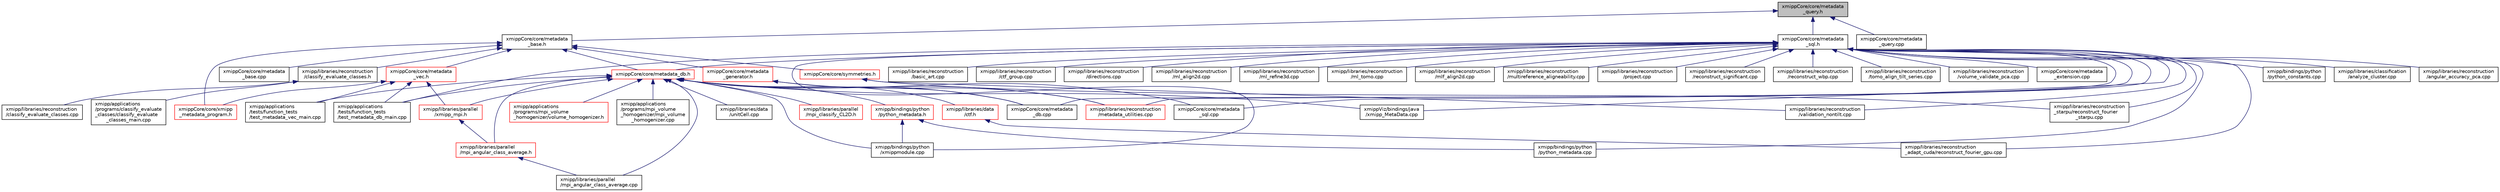 digraph "xmippCore/core/metadata_query.h"
{
  edge [fontname="Helvetica",fontsize="10",labelfontname="Helvetica",labelfontsize="10"];
  node [fontname="Helvetica",fontsize="10",shape=record];
  Node17 [label="xmippCore/core/metadata\l_query.h",height=0.2,width=0.4,color="black", fillcolor="grey75", style="filled", fontcolor="black"];
  Node17 -> Node18 [dir="back",color="midnightblue",fontsize="10",style="solid",fontname="Helvetica"];
  Node18 [label="xmippCore/core/metadata\l_base.h",height=0.2,width=0.4,color="black", fillcolor="white", style="filled",URL="$metadata__base_8h.html"];
  Node18 -> Node19 [dir="back",color="midnightblue",fontsize="10",style="solid",fontname="Helvetica"];
  Node19 [label="xmipp/libraries/reconstruction\l/classify_evaluate_classes.h",height=0.2,width=0.4,color="black", fillcolor="white", style="filled",URL="$classify__evaluate__classes_8h.html"];
  Node19 -> Node20 [dir="back",color="midnightblue",fontsize="10",style="solid",fontname="Helvetica"];
  Node20 [label="xmipp/applications\l/programs/classify_evaluate\l_classes/classify_evaluate\l_classes_main.cpp",height=0.2,width=0.4,color="black", fillcolor="white", style="filled",URL="$classify__evaluate__classes__main_8cpp.html"];
  Node19 -> Node21 [dir="back",color="midnightblue",fontsize="10",style="solid",fontname="Helvetica"];
  Node21 [label="xmipp/libraries/reconstruction\l/classify_evaluate_classes.cpp",height=0.2,width=0.4,color="black", fillcolor="white", style="filled",URL="$classify__evaluate__classes_8cpp.html"];
  Node18 -> Node22 [dir="back",color="midnightblue",fontsize="10",style="solid",fontname="Helvetica"];
  Node22 [label="xmippCore/core/metadata_db.h",height=0.2,width=0.4,color="red", fillcolor="white", style="filled",URL="$metadata__db_8h.html"];
  Node22 -> Node23 [dir="back",color="midnightblue",fontsize="10",style="solid",fontname="Helvetica"];
  Node23 [label="xmipp/applications\l/programs/mpi_volume\l_homogenizer/volume_homogenizer.h",height=0.2,width=0.4,color="red", fillcolor="white", style="filled",URL="$volume__homogenizer_8h.html"];
  Node22 -> Node25 [dir="back",color="midnightblue",fontsize="10",style="solid",fontname="Helvetica"];
  Node25 [label="xmipp/applications\l/programs/mpi_volume\l_homogenizer/mpi_volume\l_homogenizer.cpp",height=0.2,width=0.4,color="black", fillcolor="white", style="filled",URL="$mpi__volume__homogenizer_8cpp.html"];
  Node22 -> Node28 [dir="back",color="midnightblue",fontsize="10",style="solid",fontname="Helvetica"];
  Node28 [label="xmipp/applications\l/tests/function_tests\l/test_metadata_db_main.cpp",height=0.2,width=0.4,color="black", fillcolor="white", style="filled",URL="$test__metadata__db__main_8cpp.html"];
  Node22 -> Node29 [dir="back",color="midnightblue",fontsize="10",style="solid",fontname="Helvetica"];
  Node29 [label="xmipp/applications\l/tests/function_tests\l/test_metadata_vec_main.cpp",height=0.2,width=0.4,color="black", fillcolor="white", style="filled",URL="$test__metadata__vec__main_8cpp.html"];
  Node22 -> Node30 [dir="back",color="midnightblue",fontsize="10",style="solid",fontname="Helvetica"];
  Node30 [label="xmipp/bindings/python\l/python_metadata.h",height=0.2,width=0.4,color="red", fillcolor="white", style="filled",URL="$python__metadata_8h.html"];
  Node30 -> Node32 [dir="back",color="midnightblue",fontsize="10",style="solid",fontname="Helvetica"];
  Node32 [label="xmipp/bindings/python\l/python_metadata.cpp",height=0.2,width=0.4,color="black", fillcolor="white", style="filled",URL="$python__metadata_8cpp.html"];
  Node30 -> Node34 [dir="back",color="midnightblue",fontsize="10",style="solid",fontname="Helvetica"];
  Node34 [label="xmipp/bindings/python\l/xmippmodule.cpp",height=0.2,width=0.4,color="black", fillcolor="white", style="filled",URL="$xmippmodule_8cpp.html"];
  Node22 -> Node34 [dir="back",color="midnightblue",fontsize="10",style="solid",fontname="Helvetica"];
  Node22 -> Node37 [dir="back",color="midnightblue",fontsize="10",style="solid",fontname="Helvetica"];
  Node37 [label="xmipp/libraries/data\l/ctf.h",height=0.2,width=0.4,color="red", fillcolor="white", style="filled",URL="$ctf_8h.html"];
  Node37 -> Node241 [dir="back",color="midnightblue",fontsize="10",style="solid",fontname="Helvetica"];
  Node241 [label="xmipp/libraries/reconstruction\l_adapt_cuda/reconstruct_fourier_gpu.cpp",height=0.2,width=0.4,color="black", fillcolor="white", style="filled",URL="$reconstruct__fourier__gpu_8cpp.html"];
  Node22 -> Node251 [dir="back",color="midnightblue",fontsize="10",style="solid",fontname="Helvetica"];
  Node251 [label="xmipp/libraries/data\l/unitCell.cpp",height=0.2,width=0.4,color="black", fillcolor="white", style="filled",URL="$unitCell_8cpp.html"];
  Node22 -> Node252 [dir="back",color="midnightblue",fontsize="10",style="solid",fontname="Helvetica"];
  Node252 [label="xmipp/libraries/parallel\l/mpi_angular_class_average.h",height=0.2,width=0.4,color="red", fillcolor="white", style="filled",URL="$mpi__angular__class__average_8h.html"];
  Node252 -> Node254 [dir="back",color="midnightblue",fontsize="10",style="solid",fontname="Helvetica"];
  Node254 [label="xmipp/libraries/parallel\l/mpi_angular_class_average.cpp",height=0.2,width=0.4,color="black", fillcolor="white", style="filled",URL="$mpi__angular__class__average_8cpp.html"];
  Node22 -> Node254 [dir="back",color="midnightblue",fontsize="10",style="solid",fontname="Helvetica"];
  Node22 -> Node255 [dir="back",color="midnightblue",fontsize="10",style="solid",fontname="Helvetica"];
  Node255 [label="xmipp/libraries/parallel\l/mpi_classify_CL2D.h",height=0.2,width=0.4,color="red", fillcolor="white", style="filled",URL="$mpi__classify__CL2D_8h.html"];
  Node22 -> Node258 [dir="back",color="midnightblue",fontsize="10",style="solid",fontname="Helvetica"];
  Node258 [label="xmipp/libraries/parallel\l/xmipp_mpi.h",height=0.2,width=0.4,color="red", fillcolor="white", style="filled",URL="$xmipp__mpi_8h.html"];
  Node258 -> Node252 [dir="back",color="midnightblue",fontsize="10",style="solid",fontname="Helvetica"];
  Node22 -> Node340 [dir="back",color="midnightblue",fontsize="10",style="solid",fontname="Helvetica"];
  Node340 [label="xmipp/libraries/reconstruction\l/metadata_utilities.cpp",height=0.2,width=0.4,color="red", fillcolor="white", style="filled",URL="$metadata__utilities_8cpp.html"];
  Node22 -> Node715 [dir="back",color="midnightblue",fontsize="10",style="solid",fontname="Helvetica"];
  Node715 [label="xmippCore/core/metadata\l_db.cpp",height=0.2,width=0.4,color="black", fillcolor="white", style="filled",URL="$metadata__db_8cpp.html"];
  Node22 -> Node749 [dir="back",color="midnightblue",fontsize="10",style="solid",fontname="Helvetica"];
  Node749 [label="xmippCore/core/metadata\l_sql.cpp",height=0.2,width=0.4,color="black", fillcolor="white", style="filled",URL="$metadata__sql_8cpp.html"];
  Node22 -> Node246 [dir="back",color="midnightblue",fontsize="10",style="solid",fontname="Helvetica"];
  Node246 [label="xmippViz/bindings/java\l/xmipp_MetaData.cpp",height=0.2,width=0.4,color="black", fillcolor="white", style="filled",URL="$bindings_2java_2xmipp__MetaData_8cpp.html"];
  Node18 -> Node757 [dir="back",color="midnightblue",fontsize="10",style="solid",fontname="Helvetica"];
  Node757 [label="xmippCore/core/metadata\l_vec.h",height=0.2,width=0.4,color="red", fillcolor="white", style="filled",URL="$metadata__vec_8h.html"];
  Node757 -> Node28 [dir="back",color="midnightblue",fontsize="10",style="solid",fontname="Helvetica"];
  Node757 -> Node29 [dir="back",color="midnightblue",fontsize="10",style="solid",fontname="Helvetica"];
  Node757 -> Node258 [dir="back",color="midnightblue",fontsize="10",style="solid",fontname="Helvetica"];
  Node757 -> Node808 [dir="back",color="midnightblue",fontsize="10",style="solid",fontname="Helvetica"];
  Node808 [label="xmippCore/core/xmipp\l_metadata_program.h",height=0.2,width=0.4,color="red", fillcolor="white", style="filled",URL="$xmipp__metadata__program_8h.html"];
  Node18 -> Node825 [dir="back",color="midnightblue",fontsize="10",style="solid",fontname="Helvetica"];
  Node825 [label="xmippCore/core/symmetries.h",height=0.2,width=0.4,color="red", fillcolor="white", style="filled",URL="$ore_2core_2symmetries_8h.html"];
  Node825 -> Node346 [dir="back",color="midnightblue",fontsize="10",style="solid",fontname="Helvetica"];
  Node346 [label="xmipp/libraries/reconstruction\l/validation_nontilt.cpp",height=0.2,width=0.4,color="black", fillcolor="white", style="filled",URL="$validation__nontilt_8cpp.html"];
  Node825 -> Node482 [dir="back",color="midnightblue",fontsize="10",style="solid",fontname="Helvetica"];
  Node482 [label="xmipp/libraries/reconstruction\l_starpu/reconstruct_fourier\l_starpu.cpp",height=0.2,width=0.4,color="black", fillcolor="white", style="filled",URL="$reconstruct__fourier__starpu_8cpp.html"];
  Node18 -> Node714 [dir="back",color="midnightblue",fontsize="10",style="solid",fontname="Helvetica"];
  Node714 [label="xmippCore/core/metadata\l_base.cpp",height=0.2,width=0.4,color="black", fillcolor="white", style="filled",URL="$metadata__base_8cpp.html"];
  Node18 -> Node831 [dir="back",color="midnightblue",fontsize="10",style="solid",fontname="Helvetica"];
  Node831 [label="xmippCore/core/metadata\l_generator.h",height=0.2,width=0.4,color="red", fillcolor="white", style="filled",URL="$metadata__generator_8h.html"];
  Node831 -> Node340 [dir="back",color="midnightblue",fontsize="10",style="solid",fontname="Helvetica"];
  Node831 -> Node715 [dir="back",color="midnightblue",fontsize="10",style="solid",fontname="Helvetica"];
  Node18 -> Node808 [dir="back",color="midnightblue",fontsize="10",style="solid",fontname="Helvetica"];
  Node17 -> Node833 [dir="back",color="midnightblue",fontsize="10",style="solid",fontname="Helvetica"];
  Node833 [label="xmippCore/core/metadata\l_sql.h",height=0.2,width=0.4,color="black", fillcolor="white", style="filled",URL="$metadata__sql_8h.html"];
  Node833 -> Node28 [dir="back",color="midnightblue",fontsize="10",style="solid",fontname="Helvetica"];
  Node833 -> Node354 [dir="back",color="midnightblue",fontsize="10",style="solid",fontname="Helvetica"];
  Node354 [label="xmipp/bindings/python\l/python_constants.cpp",height=0.2,width=0.4,color="black", fillcolor="white", style="filled",URL="$python__constants_8cpp.html"];
  Node833 -> Node32 [dir="back",color="midnightblue",fontsize="10",style="solid",fontname="Helvetica"];
  Node833 -> Node34 [dir="back",color="midnightblue",fontsize="10",style="solid",fontname="Helvetica"];
  Node833 -> Node411 [dir="back",color="midnightblue",fontsize="10",style="solid",fontname="Helvetica"];
  Node411 [label="xmipp/libraries/classification\l/analyze_cluster.cpp",height=0.2,width=0.4,color="black", fillcolor="white", style="filled",URL="$analyze__cluster_8cpp.html"];
  Node833 -> Node333 [dir="back",color="midnightblue",fontsize="10",style="solid",fontname="Helvetica"];
  Node333 [label="xmipp/libraries/reconstruction\l/angular_accuracy_pca.cpp",height=0.2,width=0.4,color="black", fillcolor="white", style="filled",URL="$angular__accuracy__pca_8cpp.html"];
  Node833 -> Node399 [dir="back",color="midnightblue",fontsize="10",style="solid",fontname="Helvetica"];
  Node399 [label="xmipp/libraries/reconstruction\l/basic_art.cpp",height=0.2,width=0.4,color="black", fillcolor="white", style="filled",URL="$basic__art_8cpp.html"];
  Node833 -> Node72 [dir="back",color="midnightblue",fontsize="10",style="solid",fontname="Helvetica"];
  Node72 [label="xmipp/libraries/reconstruction\l/ctf_group.cpp",height=0.2,width=0.4,color="black", fillcolor="white", style="filled",URL="$ctf__group_8cpp.html"];
  Node833 -> Node784 [dir="back",color="midnightblue",fontsize="10",style="solid",fontname="Helvetica"];
  Node784 [label="xmipp/libraries/reconstruction\l/directions.cpp",height=0.2,width=0.4,color="black", fillcolor="white", style="filled",URL="$directions_8cpp.html"];
  Node833 -> Node340 [dir="back",color="midnightblue",fontsize="10",style="solid",fontname="Helvetica"];
  Node833 -> Node223 [dir="back",color="midnightblue",fontsize="10",style="solid",fontname="Helvetica"];
  Node223 [label="xmipp/libraries/reconstruction\l/ml_align2d.cpp",height=0.2,width=0.4,color="black", fillcolor="white", style="filled",URL="$ml__align2d_8cpp.html"];
  Node833 -> Node100 [dir="back",color="midnightblue",fontsize="10",style="solid",fontname="Helvetica"];
  Node100 [label="xmipp/libraries/reconstruction\l/ml_refine3d.cpp",height=0.2,width=0.4,color="black", fillcolor="white", style="filled",URL="$ml__refine3d_8cpp.html"];
  Node833 -> Node229 [dir="back",color="midnightblue",fontsize="10",style="solid",fontname="Helvetica"];
  Node229 [label="xmipp/libraries/reconstruction\l/ml_tomo.cpp",height=0.2,width=0.4,color="black", fillcolor="white", style="filled",URL="$ml__tomo_8cpp.html"];
  Node833 -> Node226 [dir="back",color="midnightblue",fontsize="10",style="solid",fontname="Helvetica"];
  Node226 [label="xmipp/libraries/reconstruction\l/mlf_align2d.cpp",height=0.2,width=0.4,color="black", fillcolor="white", style="filled",URL="$mlf__align2d_8cpp.html"];
  Node833 -> Node172 [dir="back",color="midnightblue",fontsize="10",style="solid",fontname="Helvetica"];
  Node172 [label="xmipp/libraries/reconstruction\l/multireference_aligneability.cpp",height=0.2,width=0.4,color="black", fillcolor="white", style="filled",URL="$multireference__aligneability_8cpp.html"];
  Node833 -> Node173 [dir="back",color="midnightblue",fontsize="10",style="solid",fontname="Helvetica"];
  Node173 [label="xmipp/libraries/reconstruction\l/project.cpp",height=0.2,width=0.4,color="black", fillcolor="white", style="filled",URL="$project_8cpp.html"];
  Node833 -> Node162 [dir="back",color="midnightblue",fontsize="10",style="solid",fontname="Helvetica"];
  Node162 [label="xmipp/libraries/reconstruction\l/reconstruct_significant.cpp",height=0.2,width=0.4,color="black", fillcolor="white", style="filled",URL="$reconstruct__significant_8cpp.html"];
  Node833 -> Node443 [dir="back",color="midnightblue",fontsize="10",style="solid",fontname="Helvetica"];
  Node443 [label="xmipp/libraries/reconstruction\l/reconstruct_wbp.cpp",height=0.2,width=0.4,color="black", fillcolor="white", style="filled",URL="$reconstruct__wbp_8cpp.html"];
  Node833 -> Node127 [dir="back",color="midnightblue",fontsize="10",style="solid",fontname="Helvetica"];
  Node127 [label="xmipp/libraries/reconstruction\l/tomo_align_tilt_series.cpp",height=0.2,width=0.4,color="black", fillcolor="white", style="filled",URL="$tomo__align__tilt__series_8cpp.html"];
  Node833 -> Node346 [dir="back",color="midnightblue",fontsize="10",style="solid",fontname="Helvetica"];
  Node833 -> Node168 [dir="back",color="midnightblue",fontsize="10",style="solid",fontname="Helvetica"];
  Node168 [label="xmipp/libraries/reconstruction\l/volume_validate_pca.cpp",height=0.2,width=0.4,color="black", fillcolor="white", style="filled",URL="$volume__validate__pca_8cpp.html"];
  Node833 -> Node241 [dir="back",color="midnightblue",fontsize="10",style="solid",fontname="Helvetica"];
  Node833 -> Node482 [dir="back",color="midnightblue",fontsize="10",style="solid",fontname="Helvetica"];
  Node833 -> Node22 [dir="back",color="midnightblue",fontsize="10",style="solid",fontname="Helvetica"];
  Node833 -> Node715 [dir="back",color="midnightblue",fontsize="10",style="solid",fontname="Helvetica"];
  Node833 -> Node707 [dir="back",color="midnightblue",fontsize="10",style="solid",fontname="Helvetica"];
  Node707 [label="xmippCore/core/metadata\l_extension.cpp",height=0.2,width=0.4,color="black", fillcolor="white", style="filled",URL="$metadata__extension_8cpp.html"];
  Node833 -> Node749 [dir="back",color="midnightblue",fontsize="10",style="solid",fontname="Helvetica"];
  Node833 -> Node246 [dir="back",color="midnightblue",fontsize="10",style="solid",fontname="Helvetica"];
  Node17 -> Node834 [dir="back",color="midnightblue",fontsize="10",style="solid",fontname="Helvetica"];
  Node834 [label="xmippCore/core/metadata\l_query.cpp",height=0.2,width=0.4,color="black", fillcolor="white", style="filled",URL="$metadata__query_8cpp.html"];
}
